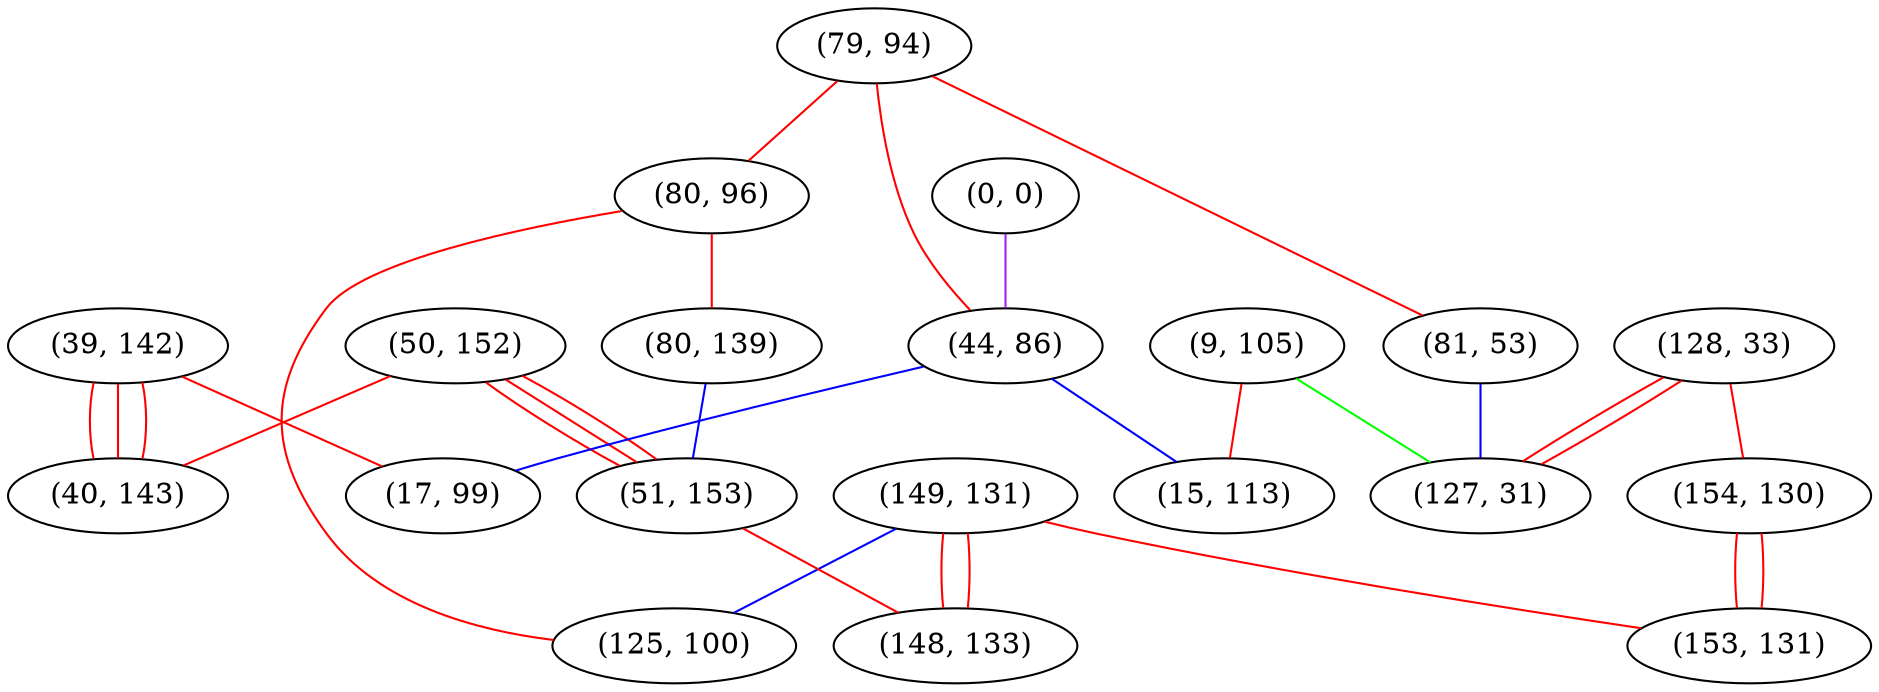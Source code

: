 graph "" {
"(128, 33)";
"(39, 142)";
"(0, 0)";
"(149, 131)";
"(50, 152)";
"(79, 94)";
"(9, 105)";
"(44, 86)";
"(154, 130)";
"(80, 96)";
"(81, 53)";
"(80, 139)";
"(51, 153)";
"(17, 99)";
"(148, 133)";
"(125, 100)";
"(153, 131)";
"(127, 31)";
"(40, 143)";
"(15, 113)";
"(128, 33)" -- "(127, 31)"  [color=red, key=0, weight=1];
"(128, 33)" -- "(127, 31)"  [color=red, key=1, weight=1];
"(128, 33)" -- "(154, 130)"  [color=red, key=0, weight=1];
"(39, 142)" -- "(17, 99)"  [color=red, key=0, weight=1];
"(39, 142)" -- "(40, 143)"  [color=red, key=0, weight=1];
"(39, 142)" -- "(40, 143)"  [color=red, key=1, weight=1];
"(39, 142)" -- "(40, 143)"  [color=red, key=2, weight=1];
"(0, 0)" -- "(44, 86)"  [color=purple, key=0, weight=4];
"(149, 131)" -- "(148, 133)"  [color=red, key=0, weight=1];
"(149, 131)" -- "(148, 133)"  [color=red, key=1, weight=1];
"(149, 131)" -- "(125, 100)"  [color=blue, key=0, weight=3];
"(149, 131)" -- "(153, 131)"  [color=red, key=0, weight=1];
"(50, 152)" -- "(51, 153)"  [color=red, key=0, weight=1];
"(50, 152)" -- "(51, 153)"  [color=red, key=1, weight=1];
"(50, 152)" -- "(51, 153)"  [color=red, key=2, weight=1];
"(50, 152)" -- "(40, 143)"  [color=red, key=0, weight=1];
"(79, 94)" -- "(81, 53)"  [color=red, key=0, weight=1];
"(79, 94)" -- "(80, 96)"  [color=red, key=0, weight=1];
"(79, 94)" -- "(44, 86)"  [color=red, key=0, weight=1];
"(9, 105)" -- "(127, 31)"  [color=green, key=0, weight=2];
"(9, 105)" -- "(15, 113)"  [color=red, key=0, weight=1];
"(44, 86)" -- "(17, 99)"  [color=blue, key=0, weight=3];
"(44, 86)" -- "(15, 113)"  [color=blue, key=0, weight=3];
"(154, 130)" -- "(153, 131)"  [color=red, key=0, weight=1];
"(154, 130)" -- "(153, 131)"  [color=red, key=1, weight=1];
"(80, 96)" -- "(125, 100)"  [color=red, key=0, weight=1];
"(80, 96)" -- "(80, 139)"  [color=red, key=0, weight=1];
"(81, 53)" -- "(127, 31)"  [color=blue, key=0, weight=3];
"(80, 139)" -- "(51, 153)"  [color=blue, key=0, weight=3];
"(51, 153)" -- "(148, 133)"  [color=red, key=0, weight=1];
}
